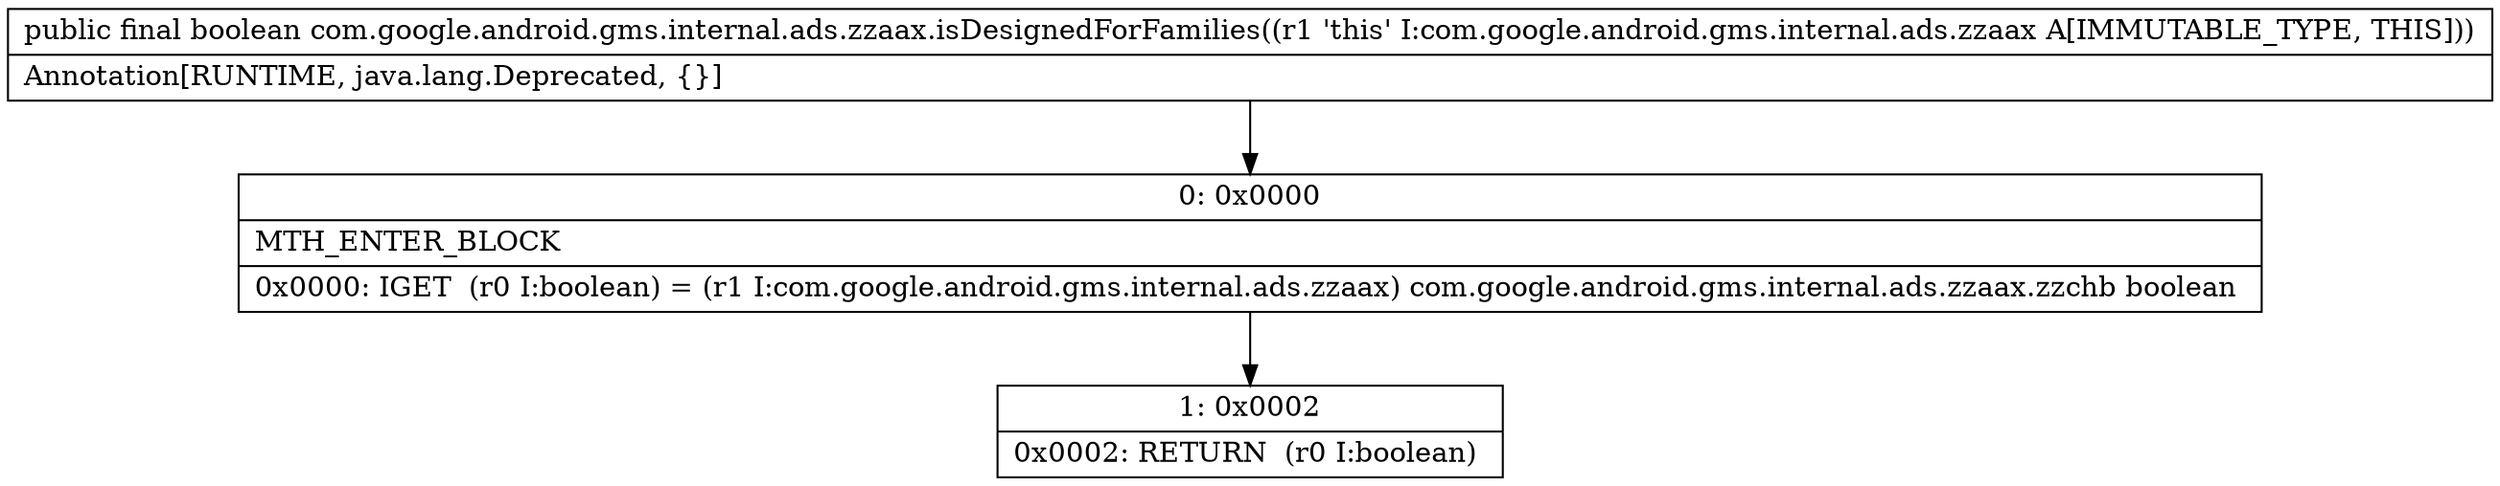 digraph "CFG forcom.google.android.gms.internal.ads.zzaax.isDesignedForFamilies()Z" {
Node_0 [shape=record,label="{0\:\ 0x0000|MTH_ENTER_BLOCK\l|0x0000: IGET  (r0 I:boolean) = (r1 I:com.google.android.gms.internal.ads.zzaax) com.google.android.gms.internal.ads.zzaax.zzchb boolean \l}"];
Node_1 [shape=record,label="{1\:\ 0x0002|0x0002: RETURN  (r0 I:boolean) \l}"];
MethodNode[shape=record,label="{public final boolean com.google.android.gms.internal.ads.zzaax.isDesignedForFamilies((r1 'this' I:com.google.android.gms.internal.ads.zzaax A[IMMUTABLE_TYPE, THIS]))  | Annotation[RUNTIME, java.lang.Deprecated, \{\}]\l}"];
MethodNode -> Node_0;
Node_0 -> Node_1;
}

